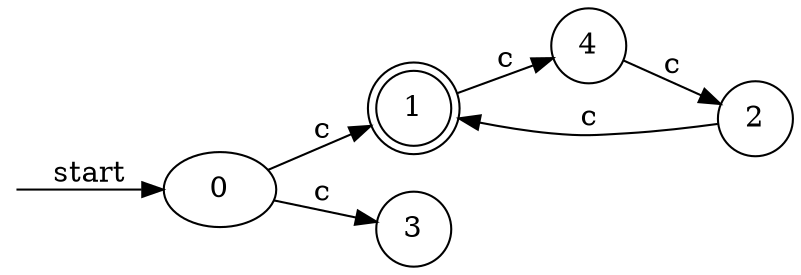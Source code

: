 digraph enfa {
    rankdir = LR;
    __start [style = invis, shape = point];
    __start -> "0" [ label = "start" ];
    node [shape = doublecircle]; "1"
    node [shape = circle];
    "2" -> "1" [ label = "c" ];
    "0" -> "3" [ label = "c" ];
    "0" -> "1" [ label = "c" ];
    "1" -> "4" [ label = "c" ];
    "4" -> "2" [ label = "c" ];
}
